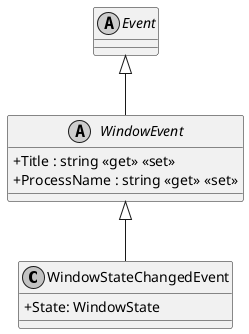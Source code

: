 @startuml
skinparam monochrome true
skinparam classAttributeIconSize 0

class WindowStateChangedEvent {
    + State: WindowState
}
WindowEvent <|-- WindowStateChangedEvent

abstract class WindowEvent {
    + Title : string <<get>> <<set>>
    + ProcessName : string <<get>> <<set>>
}
abstract class Event
Event <|-- WindowEvent
@enduml
